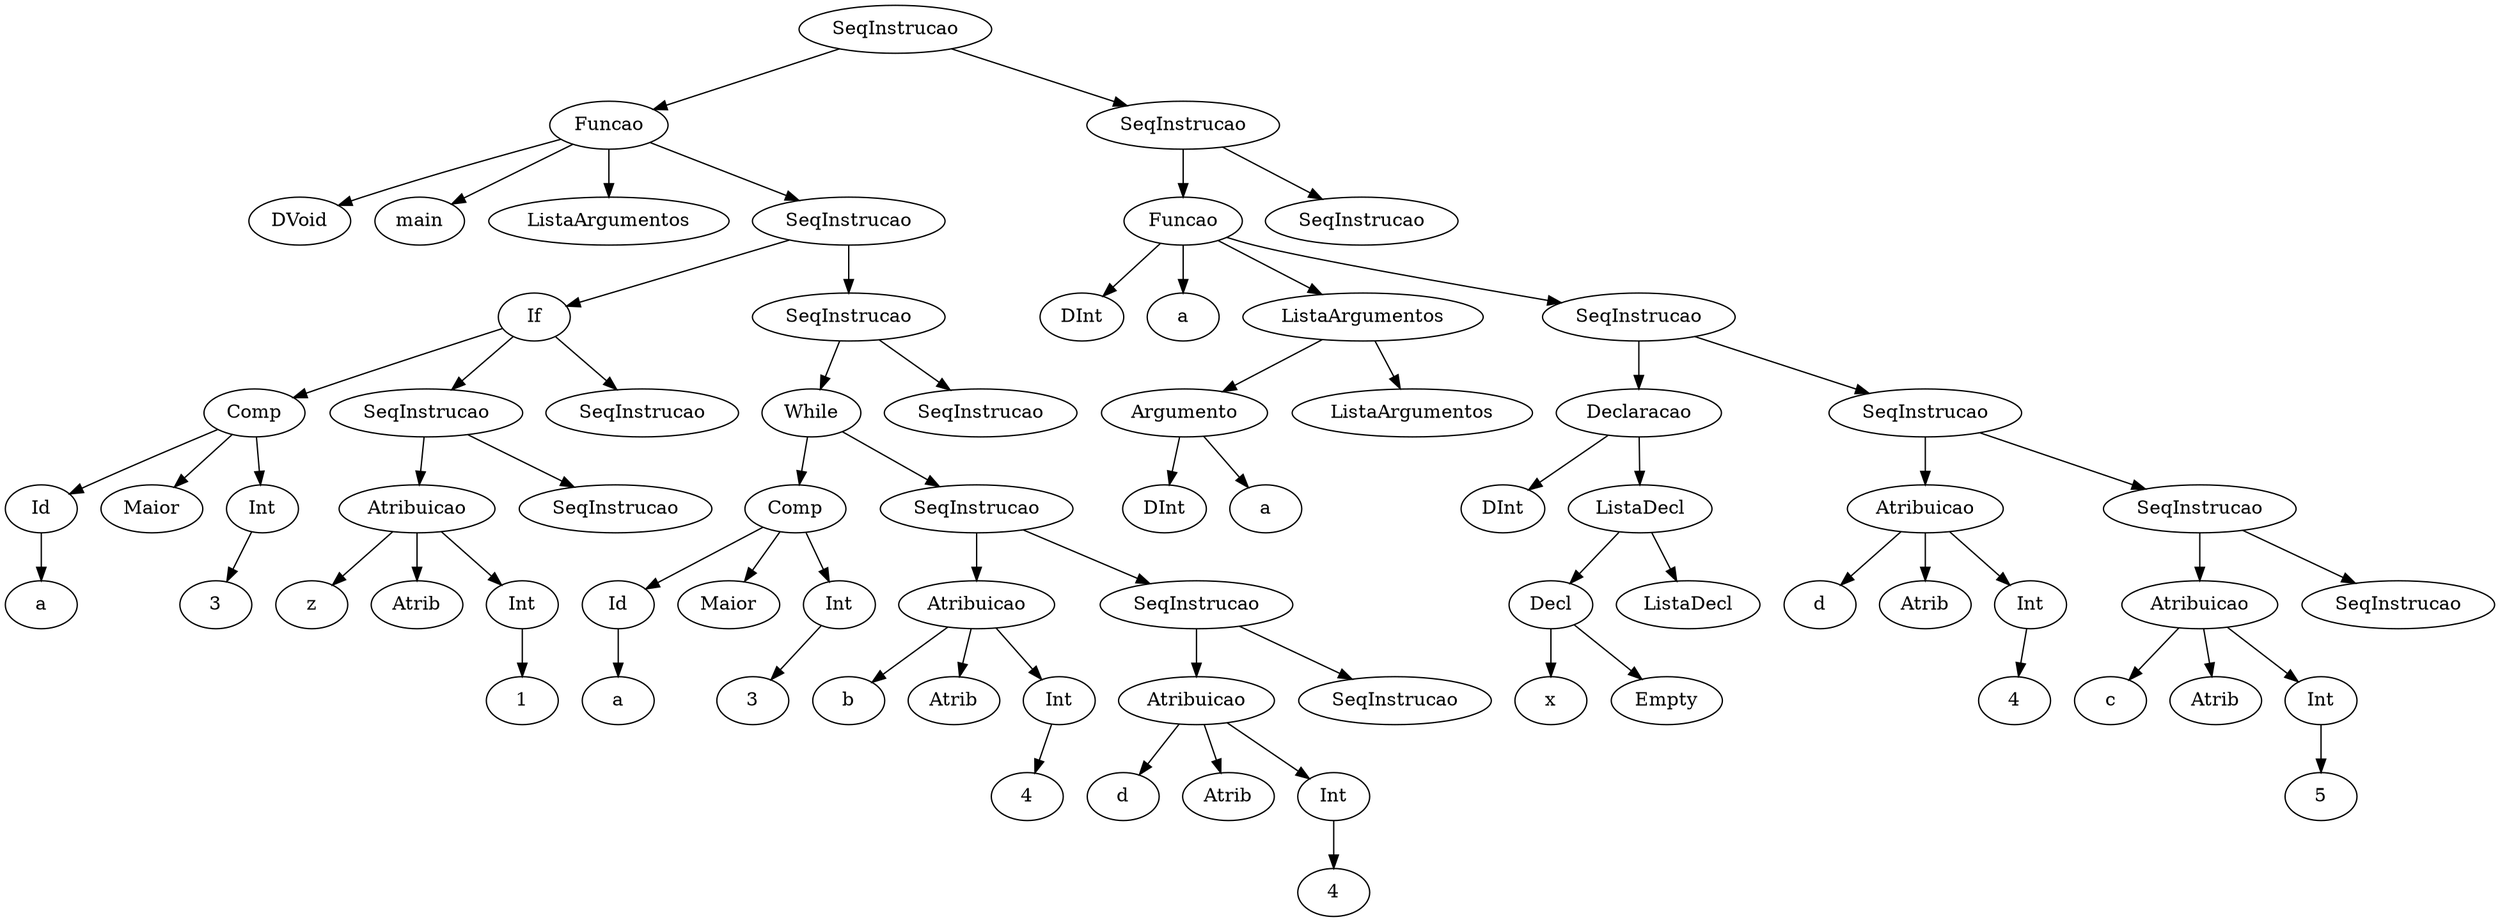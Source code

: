 digraph visitable {
ordering=out;
              p [label="SeqInstrucao"]; 
              p1 [label="Funcao"]; 
                p -> p1; 
              p1_1 [label="DVoid"]; 
                p1 -> p1_1; 
              p1_2 [label="main"]; 
                p1 -> p1_2; 
              p1_3 [label="ListaArgumentos"]; 
                p1 -> p1_3; 
              p1_4 [label="SeqInstrucao"]; 
                p1 -> p1_4; 
              p1_4_1 [label="If"]; 
                p1_4 -> p1_4_1; 
              p1_4_1_1 [label="Comp"]; 
                p1_4_1 -> p1_4_1_1; 
              p1_4_1_1_1 [label="Id"]; 
                p1_4_1_1 -> p1_4_1_1_1; 
              p1_4_1_1_1_1 [label="a"]; 
                p1_4_1_1_1 -> p1_4_1_1_1_1; 
              p1_4_1_1_2 [label="Maior"]; 
                p1_4_1_1 -> p1_4_1_1_2; 
              p1_4_1_1_3 [label="Int"]; 
                p1_4_1_1 -> p1_4_1_1_3; 
              p1_4_1_1_3_1 [label="3"]; 
                p1_4_1_1_3 -> p1_4_1_1_3_1; 
              p1_4_1_2 [label="SeqInstrucao"]; 
                p1_4_1 -> p1_4_1_2; 
              p1_4_1_2_1 [label="Atribuicao"]; 
                p1_4_1_2 -> p1_4_1_2_1; 
              p1_4_1_2_1_1 [label="z"]; 
                p1_4_1_2_1 -> p1_4_1_2_1_1; 
              p1_4_1_2_1_2 [label="Atrib"]; 
                p1_4_1_2_1 -> p1_4_1_2_1_2; 
              p1_4_1_2_1_3 [label="Int"]; 
                p1_4_1_2_1 -> p1_4_1_2_1_3; 
              p1_4_1_2_1_3_1 [label="1"]; 
                p1_4_1_2_1_3 -> p1_4_1_2_1_3_1; 
              p1_4_1_2_2 [label="SeqInstrucao"]; 
                p1_4_1_2 -> p1_4_1_2_2; 
              p1_4_1_3 [label="SeqInstrucao"]; 
                p1_4_1 -> p1_4_1_3; 
              p1_4_2 [label="SeqInstrucao"]; 
                p1_4 -> p1_4_2; 
              p1_4_2_1 [label="While"]; 
                p1_4_2 -> p1_4_2_1; 
              p1_4_2_1_1 [label="Comp"]; 
                p1_4_2_1 -> p1_4_2_1_1; 
              p1_4_2_1_1_1 [label="Id"]; 
                p1_4_2_1_1 -> p1_4_2_1_1_1; 
              p1_4_2_1_1_1_1 [label="a"]; 
                p1_4_2_1_1_1 -> p1_4_2_1_1_1_1; 
              p1_4_2_1_1_2 [label="Maior"]; 
                p1_4_2_1_1 -> p1_4_2_1_1_2; 
              p1_4_2_1_1_3 [label="Int"]; 
                p1_4_2_1_1 -> p1_4_2_1_1_3; 
              p1_4_2_1_1_3_1 [label="3"]; 
                p1_4_2_1_1_3 -> p1_4_2_1_1_3_1; 
              p1_4_2_1_2 [label="SeqInstrucao"]; 
                p1_4_2_1 -> p1_4_2_1_2; 
              p1_4_2_1_2_1 [label="Atribuicao"]; 
                p1_4_2_1_2 -> p1_4_2_1_2_1; 
              p1_4_2_1_2_1_1 [label="b"]; 
                p1_4_2_1_2_1 -> p1_4_2_1_2_1_1; 
              p1_4_2_1_2_1_2 [label="Atrib"]; 
                p1_4_2_1_2_1 -> p1_4_2_1_2_1_2; 
              p1_4_2_1_2_1_3 [label="Int"]; 
                p1_4_2_1_2_1 -> p1_4_2_1_2_1_3; 
              p1_4_2_1_2_1_3_1 [label="4"]; 
                p1_4_2_1_2_1_3 -> p1_4_2_1_2_1_3_1; 
              p1_4_2_1_2_2 [label="SeqInstrucao"]; 
                p1_4_2_1_2 -> p1_4_2_1_2_2; 
              p1_4_2_1_2_2_1 [label="Atribuicao"]; 
                p1_4_2_1_2_2 -> p1_4_2_1_2_2_1; 
              p1_4_2_1_2_2_1_1 [label="d"]; 
                p1_4_2_1_2_2_1 -> p1_4_2_1_2_2_1_1; 
              p1_4_2_1_2_2_1_2 [label="Atrib"]; 
                p1_4_2_1_2_2_1 -> p1_4_2_1_2_2_1_2; 
              p1_4_2_1_2_2_1_3 [label="Int"]; 
                p1_4_2_1_2_2_1 -> p1_4_2_1_2_2_1_3; 
              p1_4_2_1_2_2_1_3_1 [label="4"]; 
                p1_4_2_1_2_2_1_3 -> p1_4_2_1_2_2_1_3_1; 
              p1_4_2_1_2_2_2 [label="SeqInstrucao"]; 
                p1_4_2_1_2_2 -> p1_4_2_1_2_2_2; 
              p1_4_2_2 [label="SeqInstrucao"]; 
                p1_4_2 -> p1_4_2_2; 
              p2 [label="SeqInstrucao"]; 
                p -> p2; 
              p2_1 [label="Funcao"]; 
                p2 -> p2_1; 
              p2_1_1 [label="DInt"]; 
                p2_1 -> p2_1_1; 
              p2_1_2 [label="a"]; 
                p2_1 -> p2_1_2; 
              p2_1_3 [label="ListaArgumentos"]; 
                p2_1 -> p2_1_3; 
              p2_1_3_1 [label="Argumento"]; 
                p2_1_3 -> p2_1_3_1; 
              p2_1_3_1_1 [label="DInt"]; 
                p2_1_3_1 -> p2_1_3_1_1; 
              p2_1_3_1_2 [label="a"]; 
                p2_1_3_1 -> p2_1_3_1_2; 
              p2_1_3_2 [label="ListaArgumentos"]; 
                p2_1_3 -> p2_1_3_2; 
              p2_1_4 [label="SeqInstrucao"]; 
                p2_1 -> p2_1_4; 
              p2_1_4_1 [label="Declaracao"]; 
                p2_1_4 -> p2_1_4_1; 
              p2_1_4_1_1 [label="DInt"]; 
                p2_1_4_1 -> p2_1_4_1_1; 
              p2_1_4_1_2 [label="ListaDecl"]; 
                p2_1_4_1 -> p2_1_4_1_2; 
              p2_1_4_1_2_1 [label="Decl"]; 
                p2_1_4_1_2 -> p2_1_4_1_2_1; 
              p2_1_4_1_2_1_1 [label="x"]; 
                p2_1_4_1_2_1 -> p2_1_4_1_2_1_1; 
              p2_1_4_1_2_1_2 [label="Empty"]; 
                p2_1_4_1_2_1 -> p2_1_4_1_2_1_2; 
              p2_1_4_1_2_2 [label="ListaDecl"]; 
                p2_1_4_1_2 -> p2_1_4_1_2_2; 
              p2_1_4_2 [label="SeqInstrucao"]; 
                p2_1_4 -> p2_1_4_2; 
              p2_1_4_2_1 [label="Atribuicao"]; 
                p2_1_4_2 -> p2_1_4_2_1; 
              p2_1_4_2_1_1 [label="d"]; 
                p2_1_4_2_1 -> p2_1_4_2_1_1; 
              p2_1_4_2_1_2 [label="Atrib"]; 
                p2_1_4_2_1 -> p2_1_4_2_1_2; 
              p2_1_4_2_1_3 [label="Int"]; 
                p2_1_4_2_1 -> p2_1_4_2_1_3; 
              p2_1_4_2_1_3_1 [label="4"]; 
                p2_1_4_2_1_3 -> p2_1_4_2_1_3_1; 
              p2_1_4_2_2 [label="SeqInstrucao"]; 
                p2_1_4_2 -> p2_1_4_2_2; 
              p2_1_4_2_2_1 [label="Atribuicao"]; 
                p2_1_4_2_2 -> p2_1_4_2_2_1; 
              p2_1_4_2_2_1_1 [label="c"]; 
                p2_1_4_2_2_1 -> p2_1_4_2_2_1_1; 
              p2_1_4_2_2_1_2 [label="Atrib"]; 
                p2_1_4_2_2_1 -> p2_1_4_2_2_1_2; 
              p2_1_4_2_2_1_3 [label="Int"]; 
                p2_1_4_2_2_1 -> p2_1_4_2_2_1_3; 
              p2_1_4_2_2_1_3_1 [label="5"]; 
                p2_1_4_2_2_1_3 -> p2_1_4_2_2_1_3_1; 
              p2_1_4_2_2_2 [label="SeqInstrucao"]; 
                p2_1_4_2_2 -> p2_1_4_2_2_2; 
              p2_2 [label="SeqInstrucao"]; 
                p2 -> p2_2; 
}